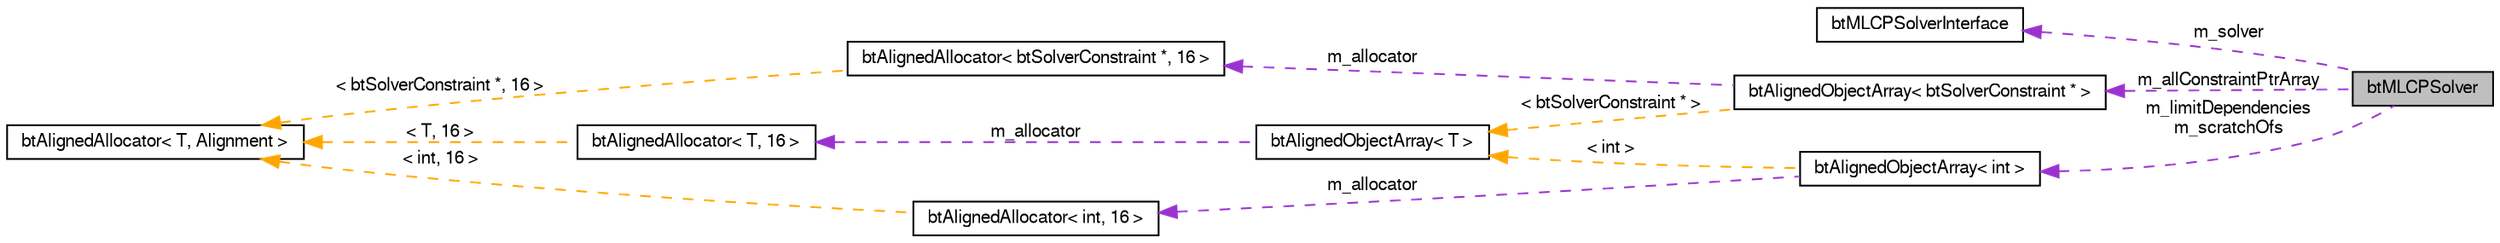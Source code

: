digraph G
{
  bgcolor="transparent";
  edge [fontname="FreeSans",fontsize=10,labelfontname="FreeSans",labelfontsize=10];
  node [fontname="FreeSans",fontsize=10,shape=record];
  rankdir=LR;
  Node1 [label="btMLCPSolver",height=0.2,width=0.4,color="black", fillcolor="grey75", style="filled" fontcolor="black"];
  Node2 -> Node1 [dir=back,color="darkorchid3",fontsize=10,style="dashed",label="m_solver"];
  Node2 [label="btMLCPSolverInterface",height=0.2,width=0.4,color="black",URL="$classbt_m_l_c_p_solver_interface.html",tooltip="original version written by Erwin Coumans, October 2013"];
  Node3 -> Node1 [dir=back,color="darkorchid3",fontsize=10,style="dashed",label="m_allConstraintPtrArray"];
  Node3 [label="btAlignedObjectArray\< btSolverConstraint * \>",height=0.2,width=0.4,color="black",URL="$classbt_aligned_object_array.html"];
  Node4 -> Node3 [dir=back,color="darkorchid3",fontsize=10,style="dashed",label="m_allocator"];
  Node4 [label="btAlignedAllocator\< btSolverConstraint *, 16 \>",height=0.2,width=0.4,color="black",URL="$classbt_aligned_allocator.html"];
  Node5 -> Node4 [dir=back,color="orange",fontsize=10,style="dashed",label="\< btSolverConstraint *, 16 \>"];
  Node5 [label="btAlignedAllocator\< T, Alignment \>",height=0.2,width=0.4,color="black",URL="$classbt_aligned_allocator.html"];
  Node6 -> Node3 [dir=back,color="orange",fontsize=10,style="dashed",label="\< btSolverConstraint * \>"];
  Node6 [label="btAlignedObjectArray\< T \>",height=0.2,width=0.4,color="black",URL="$classbt_aligned_object_array.html"];
  Node7 -> Node6 [dir=back,color="darkorchid3",fontsize=10,style="dashed",label="m_allocator"];
  Node7 [label="btAlignedAllocator\< T, 16 \>",height=0.2,width=0.4,color="black",URL="$classbt_aligned_allocator.html"];
  Node5 -> Node7 [dir=back,color="orange",fontsize=10,style="dashed",label="\< T, 16 \>"];
  Node8 -> Node1 [dir=back,color="darkorchid3",fontsize=10,style="dashed",label="m_limitDependencies\nm_scratchOfs"];
  Node8 [label="btAlignedObjectArray\< int \>",height=0.2,width=0.4,color="black",URL="$classbt_aligned_object_array.html"];
  Node9 -> Node8 [dir=back,color="darkorchid3",fontsize=10,style="dashed",label="m_allocator"];
  Node9 [label="btAlignedAllocator\< int, 16 \>",height=0.2,width=0.4,color="black",URL="$classbt_aligned_allocator.html"];
  Node5 -> Node9 [dir=back,color="orange",fontsize=10,style="dashed",label="\< int, 16 \>"];
  Node6 -> Node8 [dir=back,color="orange",fontsize=10,style="dashed",label="\< int \>"];
}
